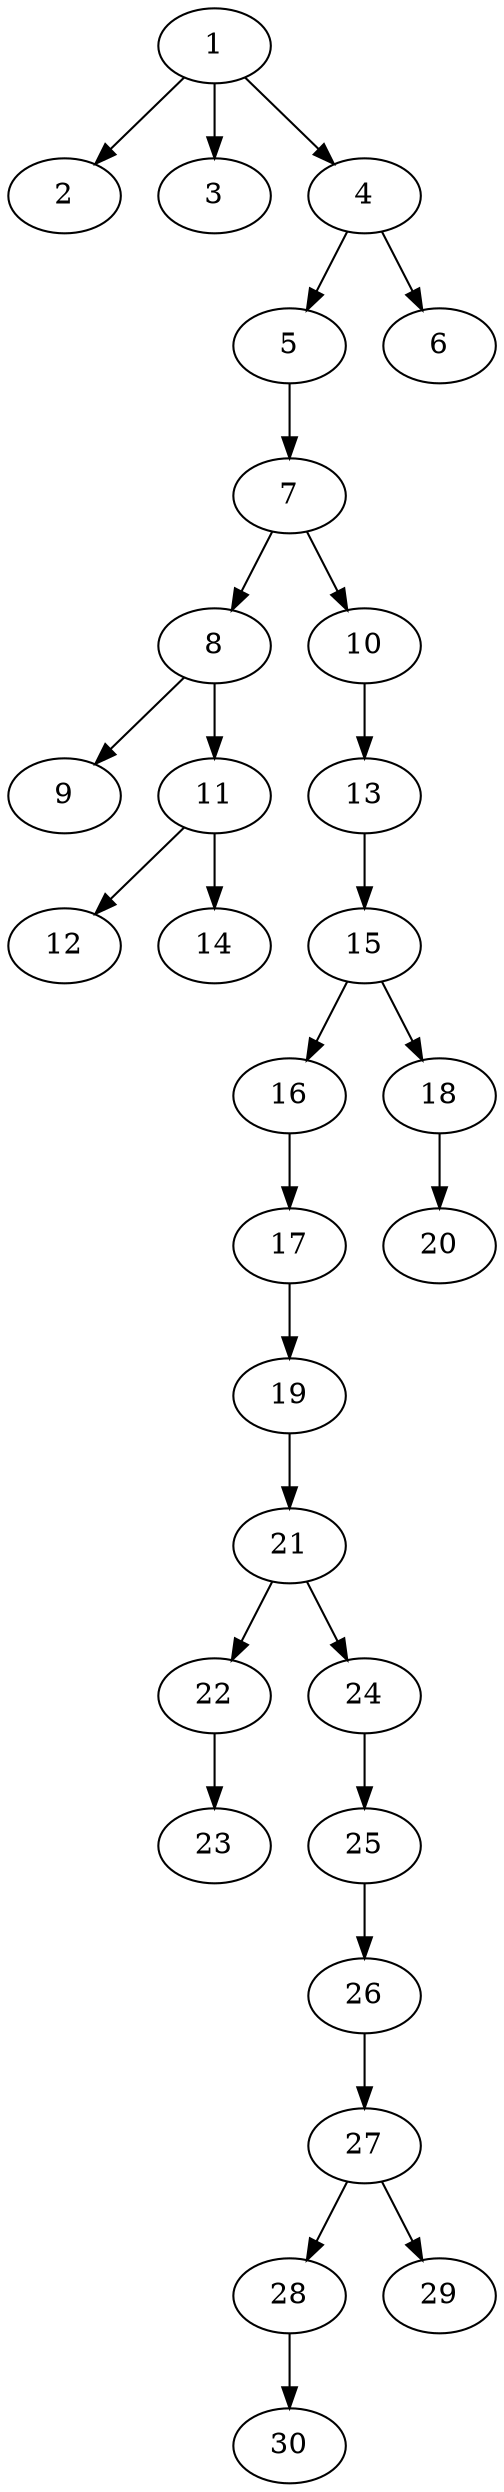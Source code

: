 // DAG automatically generated by daggen at Wed Apr 12 12:20:57 2017
// ./daggen --dot -n 30 --jump=3 --fat=0.2 --regularity=0.8 --density=0.6 
digraph G {
  1 [size="24290483144", alpha="0.13"]
  1 -> 2 [size ="536870912"]
  1 -> 3 [size ="536870912"]
  1 -> 4 [size ="536870912"]
  2 [size="2013463925", alpha="0.04"]
  3 [size="99093988668", alpha="0.05"]
  4 [size="226989057727", alpha="0.17"]
  4 -> 5 [size ="301989888"]
  4 -> 6 [size ="301989888"]
  5 [size="15278162775", alpha="0.18"]
  5 -> 7 [size ="838860800"]
  6 [size="790324892188", alpha="0.06"]
  7 [size="577483834", alpha="0.03"]
  7 -> 8 [size ="33554432"]
  7 -> 10 [size ="33554432"]
  8 [size="4319408018", alpha="0.06"]
  8 -> 9 [size ="411041792"]
  8 -> 11 [size ="411041792"]
  9 [size="20431600564", alpha="0.16"]
  10 [size="5971855383", alpha="0.16"]
  10 -> 13 [size ="301989888"]
  11 [size="9599862769", alpha="0.02"]
  11 -> 12 [size ="411041792"]
  11 -> 14 [size ="411041792"]
  12 [size="289022821471", alpha="0.13"]
  13 [size="363047581951", alpha="0.04"]
  13 -> 15 [size ="301989888"]
  14 [size="428677690660", alpha="0.12"]
  15 [size="550418842896", alpha="0.07"]
  15 -> 16 [size ="536870912"]
  15 -> 18 [size ="536870912"]
  16 [size="368293445632", alpha="0.06"]
  16 -> 17 [size ="411041792"]
  17 [size="782757789696", alpha="0.06"]
  17 -> 19 [size ="679477248"]
  18 [size="782757789696", alpha="0.09"]
  18 -> 20 [size ="679477248"]
  19 [size="72868132728", alpha="0.02"]
  19 -> 21 [size ="209715200"]
  20 [size="282740567813", alpha="0.20"]
  21 [size="68719476736", alpha="0.16"]
  21 -> 22 [size ="134217728"]
  21 -> 24 [size ="134217728"]
  22 [size="782757789696", alpha="0.11"]
  22 -> 23 [size ="679477248"]
  23 [size="66277224660", alpha="0.18"]
  24 [size="300216529516", alpha="0.06"]
  24 -> 25 [size ="301989888"]
  25 [size="47662225221", alpha="0.01"]
  25 -> 26 [size ="75497472"]
  26 [size="350014443539", alpha="0.18"]
  26 -> 27 [size ="301989888"]
  27 [size="218072866494", alpha="0.05"]
  27 -> 28 [size ="679477248"]
  27 -> 29 [size ="679477248"]
  28 [size="368293445632", alpha="0.17"]
  28 -> 30 [size ="411041792"]
  29 [size="26674951741", alpha="0.15"]
  30 [size="20580874372", alpha="0.09"]
}
